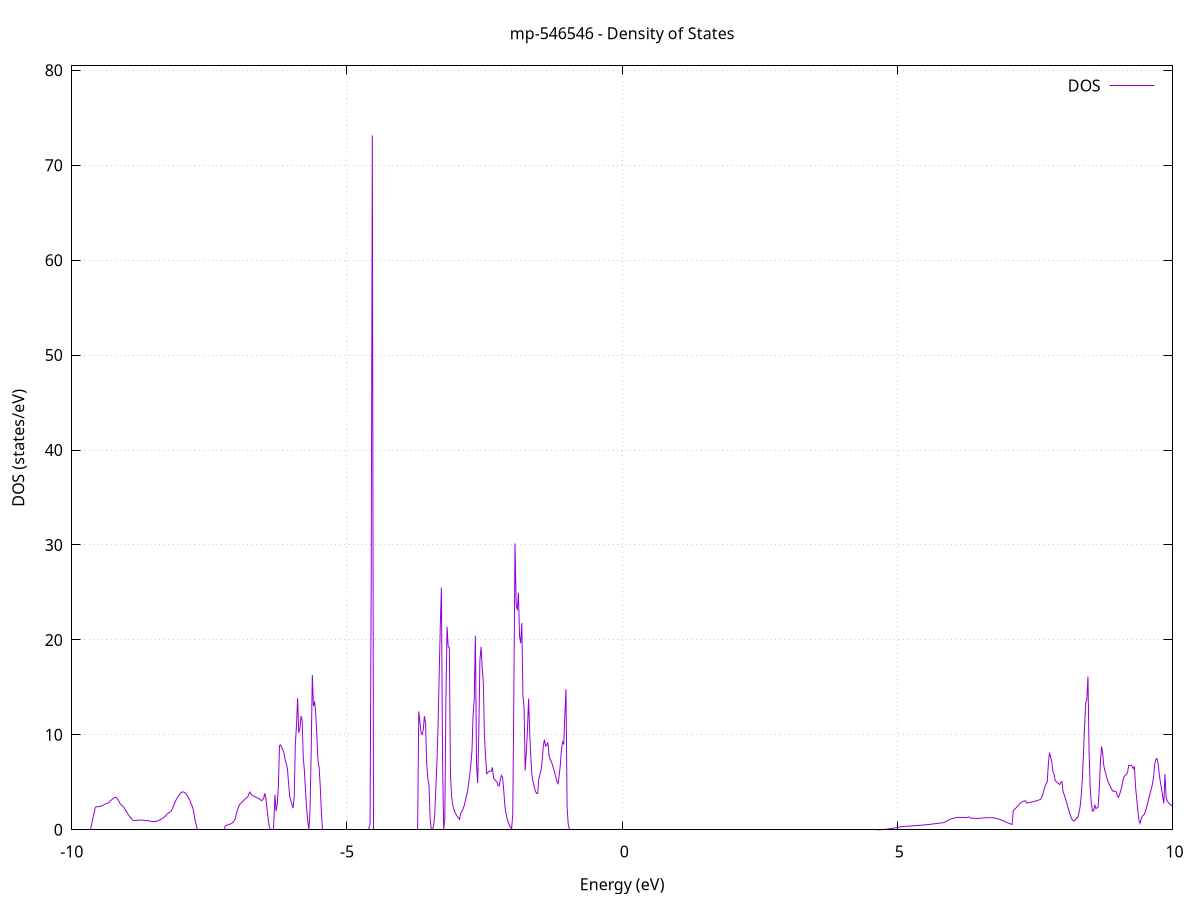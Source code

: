 set title 'mp-546546 - Density of States'
set xlabel 'Energy (eV)'
set ylabel 'DOS (states/eV)'
set grid
set xrange [-10:10]
set yrange [0:80.463]
set xzeroaxis lt -1
set terminal png size 800,600
set output 'mp-546546_dos_gnuplot.png'
plot '-' using 1:2 with lines title 'DOS'
-22.047600 0.000000
-22.027000 0.000000
-22.006400 0.000000
-21.985900 0.000000
-21.965300 0.000000
-21.944700 0.000000
-21.924200 0.000000
-21.903600 0.000000
-21.883000 0.000000
-21.862400 0.000000
-21.841900 0.000000
-21.821300 0.000000
-21.800700 0.000000
-21.780100 0.000000
-21.759600 0.000000
-21.739000 0.000000
-21.718400 0.000000
-21.697800 0.000000
-21.677300 0.000000
-21.656700 0.000000
-21.636100 0.000000
-21.615500 0.000000
-21.595000 0.000000
-21.574400 0.000000
-21.553800 0.000000
-21.533200 0.000000
-21.512700 0.000000
-21.492100 0.000000
-21.471500 0.000000
-21.450900 0.000000
-21.430400 0.000000
-21.409800 0.000000
-21.389200 0.000000
-21.368600 0.000000
-21.348100 0.000000
-21.327500 0.000000
-21.306900 0.000000
-21.286400 0.000000
-21.265800 0.000000
-21.245200 0.000000
-21.224600 0.000000
-21.204100 0.000000
-21.183500 0.000000
-21.162900 0.000000
-21.142300 0.000000
-21.121800 0.000000
-21.101200 0.000000
-21.080600 0.000000
-21.060000 0.000000
-21.039500 0.000000
-21.018900 0.000000
-20.998300 0.000000
-20.977700 0.000000
-20.957200 0.000000
-20.936600 0.000000
-20.916000 0.000000
-20.895400 0.000000
-20.874900 0.000000
-20.854300 0.000000
-20.833700 0.000000
-20.813100 0.000000
-20.792600 0.000000
-20.772000 0.000000
-20.751400 0.000000
-20.730800 0.000000
-20.710300 0.000000
-20.689700 0.000000
-20.669100 0.000000
-20.648500 0.000000
-20.628000 0.000000
-20.607400 0.000000
-20.586800 0.000000
-20.566300 0.000000
-20.545700 0.000000
-20.525100 0.000000
-20.504500 0.000000
-20.484000 0.000000
-20.463400 0.000000
-20.442800 0.000000
-20.422200 0.000000
-20.401700 0.000000
-20.381100 0.000000
-20.360500 0.000000
-20.339900 0.000000
-20.319400 0.000000
-20.298800 0.000000
-20.278200 0.000000
-20.257600 0.000000
-20.237100 0.000000
-20.216500 0.000000
-20.195900 0.000000
-20.175300 0.000900
-20.154800 0.135500
-20.134200 0.497600
-20.113600 1.087500
-20.093000 1.756200
-20.072500 2.009300
-20.051900 2.320200
-20.031300 2.638400
-20.010700 2.982700
-19.990200 3.393200
-19.969600 3.937600
-19.949000 5.221900
-19.928500 6.014000
-19.907900 6.311900
-19.887300 6.179200
-19.866700 5.994700
-19.846200 5.642900
-19.825600 5.464000
-19.805000 5.581700
-19.784400 5.571600
-19.763900 5.175600
-19.743300 4.258900
-19.722700 3.103600
-19.702100 2.377100
-19.681600 1.866900
-19.661000 1.514200
-19.640400 1.323800
-19.619800 1.143900
-19.599300 0.974700
-19.578700 0.816100
-19.558100 0.722500
-19.537500 0.471500
-19.517000 0.273900
-19.496400 0.129600
-19.475800 0.038700
-19.455200 0.001100
-19.434700 0.000000
-19.414100 0.009600
-19.393500 0.505000
-19.372900 1.975600
-19.352400 3.203600
-19.331800 3.932600
-19.311200 4.872400
-19.290700 6.516900
-19.270100 8.485200
-19.249500 10.278600
-19.228900 11.877700
-19.208400 7.097500
-19.187800 5.602600
-19.167200 4.487400
-19.146600 3.666500
-19.126100 2.916900
-19.105500 2.605000
-19.084900 2.341800
-19.064300 2.103500
-19.043800 1.890200
-19.023200 2.317000
-19.002600 2.111900
-18.982000 2.009400
-18.961500 1.974400
-18.940900 1.992400
-18.920300 2.103200
-18.899700 2.095100
-18.879200 1.968000
-18.858600 1.722100
-18.838000 1.796600
-18.817400 2.092800
-18.796900 2.567000
-18.776300 3.155100
-18.755700 3.788700
-18.735100 4.473800
-18.714600 5.169500
-18.694000 5.864600
-18.673400 7.123900
-18.652900 6.812600
-18.632300 6.074700
-18.611700 5.513600
-18.591100 5.094500
-18.570600 4.874500
-18.550000 4.641700
-18.529400 4.411500
-18.508800 4.180500
-18.488300 4.092400
-18.467700 3.807500
-18.447100 2.890700
-18.426500 1.563600
-18.406000 0.000000
-18.385400 0.000000
-18.364800 0.000000
-18.344200 0.000000
-18.323700 0.000000
-18.303100 0.000000
-18.282500 0.000000
-18.261900 0.000000
-18.241400 4.418500
-18.220800 47.765600
-18.200200 61.808800
-18.179600 1.880400
-18.159100 6.951900
-18.138500 13.883700
-18.117900 23.969900
-18.097300 64.060000
-18.076800 40.315200
-18.056200 28.818700
-18.035600 0.358500
-18.015000 0.000000
-17.994500 0.000000
-17.973900 0.000000
-17.953300 0.000000
-17.932800 0.000000
-17.912200 0.000000
-17.891600 0.000000
-17.871000 0.000000
-17.850500 0.000000
-17.829900 0.000000
-17.809300 0.000000
-17.788700 0.000000
-17.768200 0.000000
-17.747600 0.000000
-17.727000 0.000000
-17.706400 0.000000
-17.685900 0.000000
-17.665300 0.000000
-17.644700 0.000000
-17.624100 0.000000
-17.603600 0.000000
-17.583000 0.000000
-17.562400 0.000000
-17.541800 0.000000
-17.521300 0.000000
-17.500700 0.000000
-17.480100 0.000000
-17.459500 0.000000
-17.439000 0.000000
-17.418400 0.000000
-17.397800 0.000000
-17.377200 0.000000
-17.356700 0.000000
-17.336100 0.000000
-17.315500 0.000000
-17.295000 0.000000
-17.274400 0.000000
-17.253800 0.000000
-17.233200 0.000000
-17.212700 0.000000
-17.192100 0.000000
-17.171500 0.000000
-17.150900 0.000000
-17.130400 0.000000
-17.109800 0.000000
-17.089200 0.000000
-17.068600 0.000000
-17.048100 0.000000
-17.027500 0.000000
-17.006900 0.000000
-16.986300 0.000000
-16.965800 0.000000
-16.945200 0.000000
-16.924600 0.000000
-16.904000 0.000000
-16.883500 0.000000
-16.862900 0.000000
-16.842300 0.000000
-16.821700 0.000000
-16.801200 0.000000
-16.780600 0.000000
-16.760000 0.000000
-16.739400 0.000000
-16.718900 0.000000
-16.698300 0.000000
-16.677700 0.000000
-16.657200 0.000000
-16.636600 0.000000
-16.616000 0.000000
-16.595400 0.000000
-16.574900 0.000000
-16.554300 0.000000
-16.533700 0.000000
-16.513100 0.000000
-16.492600 0.000000
-16.472000 0.000000
-16.451400 0.000000
-16.430800 0.000000
-16.410300 0.000000
-16.389700 0.000000
-16.369100 0.000000
-16.348500 0.000000
-16.328000 0.000000
-16.307400 0.000000
-16.286800 0.000000
-16.266200 0.000000
-16.245700 0.000000
-16.225100 0.000000
-16.204500 0.000000
-16.183900 0.000000
-16.163400 0.000000
-16.142800 0.000000
-16.122200 0.000000
-16.101600 0.000000
-16.081100 0.000000
-16.060500 0.000000
-16.039900 0.000000
-16.019400 0.000000
-15.998800 0.000000
-15.978200 0.000000
-15.957600 0.000000
-15.937100 0.000000
-15.916500 0.000000
-15.895900 0.000000
-15.875300 0.000000
-15.854800 0.000000
-15.834200 0.000000
-15.813600 0.000000
-15.793000 0.000000
-15.772500 0.000000
-15.751900 0.000000
-15.731300 0.000000
-15.710700 0.000000
-15.690200 0.000000
-15.669600 0.000000
-15.649000 0.000000
-15.628400 0.000000
-15.607900 0.000000
-15.587300 0.000000
-15.566700 0.000000
-15.546100 0.000000
-15.525600 0.000000
-15.505000 0.000000
-15.484400 0.000000
-15.463800 0.000000
-15.443300 0.000000
-15.422700 0.000000
-15.402100 0.000000
-15.381500 0.000000
-15.361000 0.000000
-15.340400 0.000000
-15.319800 0.000000
-15.299300 0.000000
-15.278700 0.000000
-15.258100 0.000000
-15.237500 0.000000
-15.217000 0.000000
-15.196400 0.000000
-15.175800 0.000000
-15.155200 0.000000
-15.134700 0.000000
-15.114100 0.000000
-15.093500 0.000000
-15.072900 0.000000
-15.052400 0.000000
-15.031800 0.000000
-15.011200 0.000000
-14.990600 0.000000
-14.970100 0.000000
-14.949500 0.000000
-14.928900 0.000000
-14.908300 0.000000
-14.887800 0.000000
-14.867200 0.000000
-14.846600 0.000000
-14.826000 0.000000
-14.805500 0.000000
-14.784900 0.000000
-14.764300 0.000000
-14.743700 0.000000
-14.723200 0.000000
-14.702600 0.000000
-14.682000 0.000000
-14.661500 0.000000
-14.640900 0.000000
-14.620300 0.000000
-14.599700 0.000000
-14.579200 0.000000
-14.558600 0.000000
-14.538000 0.000000
-14.517400 0.000000
-14.496900 0.000000
-14.476300 0.000000
-14.455700 0.000000
-14.435100 0.000000
-14.414600 0.000000
-14.394000 0.000000
-14.373400 0.000000
-14.352800 0.000000
-14.332300 0.000000
-14.311700 0.000000
-14.291100 0.000000
-14.270500 0.000000
-14.250000 0.000000
-14.229400 0.000000
-14.208800 0.000000
-14.188200 0.000000
-14.167700 0.000000
-14.147100 0.000000
-14.126500 0.000000
-14.105900 0.000000
-14.085400 0.000000
-14.064800 0.000000
-14.044200 0.000000
-14.023700 0.000000
-14.003100 0.000000
-13.982500 0.000000
-13.961900 0.000000
-13.941400 0.000000
-13.920800 0.000000
-13.900200 0.000000
-13.879600 0.000000
-13.859100 0.000000
-13.838500 0.000000
-13.817900 0.000000
-13.797300 0.000000
-13.776800 0.000000
-13.756200 0.000000
-13.735600 0.000000
-13.715000 0.000000
-13.694500 0.000000
-13.673900 0.000000
-13.653300 0.000000
-13.632700 0.000000
-13.612200 0.000000
-13.591600 0.000000
-13.571000 0.000000
-13.550400 0.000000
-13.529900 0.000000
-13.509300 0.000000
-13.488700 0.000000
-13.468100 0.000000
-13.447600 0.000000
-13.427000 0.000000
-13.406400 0.000000
-13.385900 0.000000
-13.365300 0.000000
-13.344700 0.000000
-13.324100 0.000000
-13.303600 0.000000
-13.283000 0.000000
-13.262400 0.000000
-13.241800 0.000000
-13.221300 0.000000
-13.200700 0.000000
-13.180100 0.000000
-13.159500 0.000000
-13.139000 0.000000
-13.118400 0.000000
-13.097800 0.000000
-13.077200 0.000000
-13.056700 0.000000
-13.036100 0.000000
-13.015500 0.000000
-12.994900 0.000000
-12.974400 0.000000
-12.953800 0.000000
-12.933200 0.000000
-12.912600 0.000000
-12.892100 0.000000
-12.871500 0.000000
-12.850900 0.000000
-12.830300 0.000000
-12.809800 0.000000
-12.789200 0.000000
-12.768600 0.000000
-12.748000 0.000000
-12.727500 0.000000
-12.706900 0.000000
-12.686300 0.000000
-12.665800 0.000000
-12.645200 0.000000
-12.624600 0.000000
-12.604000 0.000000
-12.583500 0.000000
-12.562900 0.000000
-12.542300 0.000000
-12.521700 0.000000
-12.501200 0.000000
-12.480600 0.000000
-12.460000 0.000000
-12.439400 0.000000
-12.418900 0.000000
-12.398300 0.000000
-12.377700 0.000000
-12.357100 0.000000
-12.336600 0.000000
-12.316000 0.000000
-12.295400 0.000000
-12.274800 0.000000
-12.254300 0.000000
-12.233700 0.000000
-12.213100 0.000000
-12.192500 0.000000
-12.172000 0.000000
-12.151400 0.000000
-12.130800 0.000000
-12.110200 0.000000
-12.089700 0.000000
-12.069100 0.000000
-12.048500 0.000000
-12.028000 0.000000
-12.007400 0.000000
-11.986800 0.000000
-11.966200 0.000000
-11.945700 0.000000
-11.925100 0.000000
-11.904500 0.000000
-11.883900 0.000000
-11.863400 0.000000
-11.842800 0.000000
-11.822200 0.000000
-11.801600 0.000000
-11.781100 0.000000
-11.760500 0.000000
-11.739900 0.000000
-11.719300 0.000000
-11.698800 0.000000
-11.678200 0.000000
-11.657600 0.000000
-11.637000 0.000000
-11.616500 0.000000
-11.595900 0.000000
-11.575300 0.000000
-11.554700 0.000000
-11.534200 0.000000
-11.513600 0.000000
-11.493000 0.000000
-11.472400 0.000000
-11.451900 0.000000
-11.431300 0.000000
-11.410700 0.000000
-11.390200 0.000000
-11.369600 0.000000
-11.349000 0.000000
-11.328400 0.000000
-11.307900 0.000000
-11.287300 0.000000
-11.266700 0.000000
-11.246100 0.000000
-11.225600 0.000000
-11.205000 0.000000
-11.184400 0.000000
-11.163800 0.000000
-11.143300 0.000000
-11.122700 0.000000
-11.102100 0.000000
-11.081500 0.000000
-11.061000 0.000000
-11.040400 0.000000
-11.019800 0.000000
-10.999200 0.000000
-10.978700 0.000000
-10.958100 0.000000
-10.937500 0.000000
-10.916900 0.000000
-10.896400 0.000000
-10.875800 0.000000
-10.855200 0.000000
-10.834600 0.000000
-10.814100 0.000000
-10.793500 0.000000
-10.772900 0.000000
-10.752400 0.000000
-10.731800 0.000000
-10.711200 0.000000
-10.690600 0.000000
-10.670100 0.000000
-10.649500 0.000000
-10.628900 0.000000
-10.608300 0.000000
-10.587800 0.000000
-10.567200 0.000000
-10.546600 0.000000
-10.526000 0.000000
-10.505500 0.000000
-10.484900 0.000000
-10.464300 0.000000
-10.443700 0.000000
-10.423200 0.000000
-10.402600 0.000000
-10.382000 0.000000
-10.361400 0.000000
-10.340900 0.000000
-10.320300 0.000000
-10.299700 0.000000
-10.279100 0.000000
-10.258600 0.000000
-10.238000 0.000000
-10.217400 0.000000
-10.196800 0.000000
-10.176300 0.000000
-10.155700 0.000000
-10.135100 0.000000
-10.114500 0.000000
-10.094000 0.000000
-10.073400 0.000000
-10.052800 0.000000
-10.032300 0.000000
-10.011700 0.000000
-9.991100 0.000000
-9.970500 0.000000
-9.950000 0.000000
-9.929400 0.000000
-9.908800 0.000000
-9.888200 0.000000
-9.867700 0.000000
-9.847100 0.000000
-9.826500 0.000000
-9.805900 0.000000
-9.785400 0.000000
-9.764800 0.000000
-9.744200 0.000000
-9.723600 0.000000
-9.703100 0.000000
-9.682500 0.000000
-9.661900 0.023200
-9.641300 0.533000
-9.620800 1.084000
-9.600200 1.652600
-9.579600 2.230700
-9.559000 2.435900
-9.538500 2.419300
-9.517900 2.428900
-9.497300 2.445600
-9.476700 2.469400
-9.456200 2.521000
-9.435600 2.581800
-9.415000 2.639900
-9.394500 2.696900
-9.373900 2.752300
-9.353300 2.800200
-9.332700 2.840400
-9.312200 2.963600
-9.291600 3.083400
-9.271000 3.184300
-9.250400 3.278700
-9.229900 3.384600
-9.209300 3.423900
-9.188700 3.378500
-9.168100 3.248200
-9.147600 3.042200
-9.127000 2.812800
-9.106400 2.645300
-9.085800 2.533600
-9.065300 2.434400
-9.044700 2.285700
-9.024100 2.076900
-9.003500 1.878000
-8.983000 1.686100
-8.962400 1.508700
-8.941800 1.347000
-8.921200 1.201200
-8.900700 1.071200
-8.880100 0.976600
-8.859500 0.950800
-8.838900 0.974300
-8.818400 0.992900
-8.797800 1.006700
-8.777200 1.015600
-8.756700 1.019600
-8.736100 1.018800
-8.715500 1.013100
-8.694900 1.002600
-8.674400 0.987200
-8.653800 0.967000
-8.633200 0.975800
-8.612600 0.968900
-8.592100 0.930700
-8.571500 0.900500
-8.550900 0.878300
-8.530300 0.864200
-8.509800 0.861300
-8.489200 0.870800
-8.468600 0.892600
-8.448000 0.926800
-8.427500 0.973000
-8.406900 1.024800
-8.386300 1.080200
-8.365700 1.140800
-8.345200 1.216200
-8.324600 1.308200
-8.304000 1.416700
-8.283400 1.541800
-8.262900 1.683400
-8.242300 1.769500
-8.221700 1.840400
-8.201100 1.951800
-8.180600 2.099300
-8.160000 2.387200
-8.139400 2.687900
-8.118900 2.974300
-8.098300 3.217900
-8.077700 3.418500
-8.057100 3.597500
-8.036600 3.755000
-8.016000 3.891000
-7.995400 3.983000
-7.974800 3.987500
-7.954300 3.942800
-7.933700 3.849000
-7.913100 3.705900
-7.892500 3.513700
-7.872000 3.272400
-7.851400 3.084800
-7.830800 2.717700
-7.810200 2.454800
-7.789700 2.022100
-7.769100 1.301400
-7.748500 0.701400
-7.727900 0.273100
-7.707400 0.000000
-7.686800 0.000000
-7.666200 0.000000
-7.645600 0.000000
-7.625100 0.000000
-7.604500 0.000000
-7.583900 0.000000
-7.563300 0.000000
-7.542800 0.000000
-7.522200 0.000000
-7.501600 0.000000
-7.481000 0.000000
-7.460500 0.000000
-7.439900 0.000000
-7.419300 0.000000
-7.398800 0.000000
-7.378200 0.000000
-7.357600 0.000000
-7.337000 0.000000
-7.316500 0.000000
-7.295900 0.000000
-7.275300 0.000000
-7.254700 0.000000
-7.234200 0.000000
-7.213600 0.395400
-7.193000 0.447200
-7.172400 0.496100
-7.151900 0.542300
-7.131300 0.585600
-7.110700 0.626500
-7.090100 0.694000
-7.069600 0.806200
-7.049000 0.971300
-7.028400 1.185800
-7.007800 1.742600
-6.987300 2.107400
-6.966700 2.485700
-6.946100 2.679300
-6.925500 2.789500
-6.905000 2.910600
-6.884400 3.042200
-6.863800 3.168600
-6.843200 3.282000
-6.822700 3.382500
-6.802100 3.473100
-6.781500 3.809000
-6.761000 3.975000
-6.740400 3.700800
-6.719800 3.609300
-6.699200 3.569900
-6.678700 3.498400
-6.658100 3.443200
-6.637500 3.387700
-6.616900 3.327700
-6.596400 3.268100
-6.575800 3.165300
-6.555200 3.080500
-6.534600 3.130600
-6.514100 3.321400
-6.493500 3.834300
-6.472900 3.282900
-6.452300 2.154600
-6.431800 1.137200
-6.411200 0.323100
-6.390600 0.000000
-6.370000 0.000000
-6.349500 0.000000
-6.328900 0.000000
-6.308300 3.696000
-6.287700 1.958900
-6.267200 2.689600
-6.246600 4.536300
-6.226000 8.853300
-6.205400 8.932600
-6.184900 8.639600
-6.164300 8.429900
-6.143700 8.047600
-6.123200 7.364300
-6.102600 6.964000
-6.082000 6.440200
-6.061400 4.968200
-6.040900 3.521000
-6.020300 3.070700
-5.999700 2.655000
-5.979100 2.274000
-5.958600 3.490000
-5.938000 9.016800
-5.917400 11.035500
-5.896800 13.864400
-5.876300 10.213700
-5.855700 10.629100
-5.835100 11.973600
-5.814500 11.564900
-5.794000 7.661200
-5.773400 6.211100
-5.752800 4.038700
-5.732200 2.152100
-5.711700 0.866000
-5.691100 0.000000
-5.670500 2.178200
-5.649900 8.349800
-5.629400 16.297700
-5.608800 13.029500
-5.588200 13.508600
-5.567600 12.268000
-5.547100 9.960500
-5.526500 7.221400
-5.505900 6.582900
-5.485400 4.576700
-5.464800 1.820900
-5.444200 0.000000
-5.423600 0.000000
-5.403100 0.000000
-5.382500 0.000000
-5.361900 0.000000
-5.341300 0.000000
-5.320800 0.000000
-5.300200 0.000000
-5.279600 0.000000
-5.259000 0.000000
-5.238500 0.000000
-5.217900 0.000000
-5.197300 0.000000
-5.176700 0.000000
-5.156200 0.000000
-5.135600 0.000000
-5.115000 0.000000
-5.094400 0.000000
-5.073900 0.000000
-5.053300 0.000000
-5.032700 0.000000
-5.012100 0.000000
-4.991600 0.000000
-4.971000 0.000000
-4.950400 0.000000
-4.929800 0.000000
-4.909300 0.000000
-4.888700 0.000000
-4.868100 0.000000
-4.847500 0.000000
-4.827000 0.000000
-4.806400 0.000000
-4.785800 0.000000
-4.765300 0.000000
-4.744700 0.000000
-4.724100 0.000000
-4.703500 0.000000
-4.683000 0.000000
-4.662400 0.000000
-4.641800 0.000000
-4.621200 0.000000
-4.600700 0.000000
-4.580100 0.622000
-4.559500 26.336100
-4.538900 73.148100
-4.518400 0.000000
-4.497800 0.000000
-4.477200 0.000000
-4.456600 0.000000
-4.436100 0.000000
-4.415500 0.000000
-4.394900 0.000000
-4.374300 0.000000
-4.353800 0.000000
-4.333200 0.000000
-4.312600 0.000000
-4.292000 0.000000
-4.271500 0.000000
-4.250900 0.000000
-4.230300 0.000000
-4.209700 0.000000
-4.189200 0.000000
-4.168600 0.000000
-4.148000 0.000000
-4.127500 0.000000
-4.106900 0.000000
-4.086300 0.000000
-4.065700 0.000000
-4.045200 0.000000
-4.024600 0.000000
-4.004000 0.000000
-3.983400 0.000000
-3.962900 0.000000
-3.942300 0.000000
-3.921700 0.000000
-3.901100 0.000000
-3.880600 0.000000
-3.860000 0.000000
-3.839400 0.000000
-3.818800 0.000000
-3.798300 0.000000
-3.777700 0.000000
-3.757100 0.000000
-3.736500 0.000000
-3.716000 0.076800
-3.695400 12.472900
-3.674800 11.380500
-3.654200 10.186000
-3.633700 10.023900
-3.613100 10.569700
-3.592500 11.968700
-3.571900 11.215200
-3.551400 6.919700
-3.530800 5.399800
-3.510200 4.766700
-3.489700 1.275400
-3.469100 0.073700
-3.448500 0.032900
-3.427900 0.356500
-3.407400 1.344200
-3.386800 4.111400
-3.366200 6.973100
-3.345600 10.840200
-3.325100 16.115500
-3.304500 21.420800
-3.283900 25.510300
-3.263300 7.342100
-3.242800 0.000000
-3.222200 1.152600
-3.201600 13.868700
-3.181000 21.374600
-3.160500 19.270700
-3.139900 19.212700
-3.119300 5.795300
-3.098700 3.515600
-3.078200 2.617200
-3.057600 2.138200
-3.037000 1.840600
-3.016400 1.609300
-2.995900 1.413000
-2.975300 1.251300
-2.954700 1.078600
-2.934100 1.713100
-2.913600 1.916000
-2.893000 2.177400
-2.872400 2.485700
-2.851800 2.991400
-2.831300 3.517500
-2.810700 3.982100
-2.790100 4.855000
-2.769600 5.773300
-2.749000 6.873600
-2.728400 8.387500
-2.707800 12.201100
-2.687300 13.763000
-2.666700 20.440100
-2.646100 6.992900
-2.625500 4.916000
-2.605000 10.026900
-2.584400 17.842500
-2.563800 19.258900
-2.543200 17.076600
-2.522700 15.521900
-2.502100 9.923300
-2.481500 7.722300
-2.460900 5.905800
-2.440400 6.044000
-2.419800 6.133900
-2.399200 6.164700
-2.378600 6.168000
-2.358100 6.572900
-2.337500 5.475800
-2.316900 5.298700
-2.296300 5.163100
-2.275800 5.035200
-2.255200 4.657300
-2.234600 4.615400
-2.214000 5.284100
-2.193500 5.723400
-2.172900 5.514100
-2.152300 4.233500
-2.131800 2.542800
-2.111200 1.782900
-2.090600 1.197100
-2.070000 0.791500
-2.049500 0.499700
-2.028900 0.274600
-2.008300 0.116500
-1.987700 1.591900
-1.967200 14.497600
-1.946600 30.154800
-1.926000 23.785700
-1.905400 23.104800
-1.884900 24.931200
-1.864300 20.426000
-1.843700 19.646800
-1.823100 21.772500
-1.802600 14.132000
-1.782000 12.883700
-1.761400 6.264600
-1.740800 8.174400
-1.720300 10.549700
-1.699700 13.830400
-1.679100 10.104100
-1.658500 7.600400
-1.638000 5.702200
-1.617400 5.050200
-1.596800 4.497700
-1.576200 4.060700
-1.555700 3.825200
-1.535100 3.829700
-1.514500 5.290700
-1.494000 5.839700
-1.473400 6.323900
-1.452800 7.308900
-1.432200 8.846500
-1.411700 9.492200
-1.391100 8.806600
-1.370500 8.912500
-1.349900 9.215100
-1.329400 7.872100
-1.308800 7.398500
-1.288200 7.231500
-1.267600 6.867300
-1.247100 6.453300
-1.226500 6.044900
-1.205900 5.548500
-1.185300 5.072400
-1.164800 4.871200
-1.144200 5.696800
-1.123600 6.806600
-1.103000 8.476700
-1.082500 9.250700
-1.061900 8.990100
-1.041300 12.160100
-1.020700 14.806000
-1.000200 2.371400
-0.979600 0.575400
-0.959000 0.000000
-0.938400 0.000000
-0.917900 0.000000
-0.897300 0.000000
-0.876700 0.000000
-0.856200 0.000000
-0.835600 0.000000
-0.815000 0.000000
-0.794400 0.000000
-0.773900 0.000000
-0.753300 0.000000
-0.732700 0.000000
-0.712100 0.000000
-0.691600 0.000000
-0.671000 0.000000
-0.650400 0.000000
-0.629800 0.000000
-0.609300 0.000000
-0.588700 0.000000
-0.568100 0.000000
-0.547500 0.000000
-0.527000 0.000000
-0.506400 0.000000
-0.485800 0.000000
-0.465200 0.000000
-0.444700 0.000000
-0.424100 0.000000
-0.403500 0.000000
-0.382900 0.000000
-0.362400 0.000000
-0.341800 0.000000
-0.321200 0.000000
-0.300600 0.000000
-0.280100 0.000000
-0.259500 0.000000
-0.238900 0.000000
-0.218300 0.000000
-0.197800 0.000000
-0.177200 0.000000
-0.156600 0.000000
-0.136100 0.000000
-0.115500 0.000000
-0.094900 0.000000
-0.074300 0.000000
-0.053800 0.000000
-0.033200 0.000000
-0.012600 0.000000
0.008000 0.000000
0.028500 0.000000
0.049100 0.000000
0.069700 0.000000
0.090300 0.000000
0.110800 0.000000
0.131400 0.000000
0.152000 0.000000
0.172600 0.000000
0.193100 0.000000
0.213700 0.000000
0.234300 0.000000
0.254900 0.000000
0.275400 0.000000
0.296000 0.000000
0.316600 0.000000
0.337200 0.000000
0.357700 0.000000
0.378300 0.000000
0.398900 0.000000
0.419500 0.000000
0.440000 0.000000
0.460600 0.000000
0.481200 0.000000
0.501700 0.000000
0.522300 0.000000
0.542900 0.000000
0.563500 0.000000
0.584000 0.000000
0.604600 0.000000
0.625200 0.000000
0.645800 0.000000
0.666300 0.000000
0.686900 0.000000
0.707500 0.000000
0.728100 0.000000
0.748600 0.000000
0.769200 0.000000
0.789800 0.000000
0.810400 0.000000
0.830900 0.000000
0.851500 0.000000
0.872100 0.000000
0.892700 0.000000
0.913200 0.000000
0.933800 0.000000
0.954400 0.000000
0.975000 0.000000
0.995500 0.000000
1.016100 0.000000
1.036700 0.000000
1.057300 0.000000
1.077800 0.000000
1.098400 0.000000
1.119000 0.000000
1.139500 0.000000
1.160100 0.000000
1.180700 0.000000
1.201300 0.000000
1.221800 0.000000
1.242400 0.000000
1.263000 0.000000
1.283600 0.000000
1.304100 0.000000
1.324700 0.000000
1.345300 0.000000
1.365900 0.000000
1.386400 0.000000
1.407000 0.000000
1.427600 0.000000
1.448200 0.000000
1.468700 0.000000
1.489300 0.000000
1.509900 0.000000
1.530500 0.000000
1.551000 0.000000
1.571600 0.000000
1.592200 0.000000
1.612800 0.000000
1.633300 0.000000
1.653900 0.000000
1.674500 0.000000
1.695100 0.000000
1.715600 0.000000
1.736200 0.000000
1.756800 0.000000
1.777300 0.000000
1.797900 0.000000
1.818500 0.000000
1.839100 0.000000
1.859600 0.000000
1.880200 0.000000
1.900800 0.000000
1.921400 0.000000
1.941900 0.000000
1.962500 0.000000
1.983100 0.000000
2.003700 0.000000
2.024200 0.000000
2.044800 0.000000
2.065400 0.000000
2.086000 0.000000
2.106500 0.000000
2.127100 0.000000
2.147700 0.000000
2.168300 0.000000
2.188800 0.000000
2.209400 0.000000
2.230000 0.000000
2.250600 0.000000
2.271100 0.000000
2.291700 0.000000
2.312300 0.000000
2.332900 0.000000
2.353400 0.000000
2.374000 0.000000
2.394600 0.000000
2.415200 0.000000
2.435700 0.000000
2.456300 0.000000
2.476900 0.000000
2.497400 0.000000
2.518000 0.000000
2.538600 0.000000
2.559200 0.000000
2.579700 0.000000
2.600300 0.000000
2.620900 0.000000
2.641500 0.000000
2.662000 0.000000
2.682600 0.000000
2.703200 0.000000
2.723800 0.000000
2.744300 0.000000
2.764900 0.000000
2.785500 0.000000
2.806100 0.000000
2.826600 0.000000
2.847200 0.000000
2.867800 0.000000
2.888400 0.000000
2.908900 0.000000
2.929500 0.000000
2.950100 0.000000
2.970700 0.000000
2.991200 0.000000
3.011800 0.000000
3.032400 0.000000
3.053000 0.000000
3.073500 0.000000
3.094100 0.000000
3.114700 0.000000
3.135200 0.000000
3.155800 0.000000
3.176400 0.000000
3.197000 0.000000
3.217500 0.000000
3.238100 0.000000
3.258700 0.000000
3.279300 0.000000
3.299800 0.000000
3.320400 0.000000
3.341000 0.000000
3.361600 0.000000
3.382100 0.000000
3.402700 0.000000
3.423300 0.000000
3.443900 0.000000
3.464400 0.000000
3.485000 0.000000
3.505600 0.000000
3.526200 0.000000
3.546700 0.000000
3.567300 0.000000
3.587900 0.000000
3.608500 0.000000
3.629000 0.000000
3.649600 0.000000
3.670200 0.000000
3.690800 0.000000
3.711300 0.000000
3.731900 0.000000
3.752500 0.000000
3.773000 0.000000
3.793600 0.000000
3.814200 0.000000
3.834800 0.000000
3.855300 0.000000
3.875900 0.000000
3.896500 0.000000
3.917100 0.000000
3.937600 0.000000
3.958200 0.000000
3.978800 0.000000
3.999400 0.000000
4.019900 0.000000
4.040500 0.000000
4.061100 0.000000
4.081700 0.000000
4.102200 0.000000
4.122800 0.000000
4.143400 0.000000
4.164000 0.000000
4.184500 0.000000
4.205100 0.000000
4.225700 0.000000
4.246300 0.000000
4.266800 0.000000
4.287400 0.000000
4.308000 0.000000
4.328600 0.000000
4.349100 0.000000
4.369700 0.000000
4.390300 0.000000
4.410800 0.000000
4.431400 0.000000
4.452000 0.000000
4.472600 0.000000
4.493100 0.000000
4.513700 0.000000
4.534300 0.000000
4.554900 0.000000
4.575400 0.000000
4.596000 0.000000
4.616600 0.000400
4.637200 0.002000
4.657700 0.004900
4.678300 0.009000
4.698900 0.014400
4.719500 0.021100
4.740000 0.029100
4.760600 0.038300
4.781200 0.048800
4.801800 0.060600
4.822300 0.073700
4.842900 0.088000
4.863500 0.103600
4.884100 0.120400
4.904600 0.138600
4.925200 0.158000
4.945800 0.178700
4.966400 0.200600
4.986900 0.227300
5.007500 0.252800
5.028100 0.276000
5.048700 0.297000
5.069200 0.315800
5.089800 0.332300
5.110400 0.346500
5.130900 0.358500
5.151500 0.368300
5.172100 0.375700
5.192700 0.381000
5.213200 0.388200
5.233800 0.396900
5.254400 0.405600
5.275000 0.414300
5.295500 0.422900
5.316100 0.431500
5.336700 0.440000
5.357300 0.448500
5.377800 0.457000
5.398400 0.465500
5.419000 0.474000
5.439600 0.483400
5.460100 0.493700
5.480700 0.504700
5.501300 0.516500
5.521900 0.529100
5.542400 0.542400
5.563000 0.555800
5.583600 0.569400
5.604200 0.583100
5.624700 0.597000
5.645300 0.611000
5.665900 0.625100
5.686500 0.639400
5.707000 0.653800
5.727600 0.668300
5.748200 0.683000
5.768700 0.697800
5.789300 0.712800
5.809900 0.727900
5.830500 0.743200
5.851000 0.759200
5.871600 0.835800
5.892200 0.906800
5.912800 0.972100
5.933300 1.031700
5.953900 1.085600
5.974500 1.132800
5.995100 1.172400
6.015600 1.207100
6.036200 1.236800
6.056800 1.261500
6.077400 1.281200
6.097900 1.295900
6.118500 1.305700
6.139100 1.310500
6.159700 1.310500
6.180200 1.307700
6.200800 1.302900
6.221400 1.296100
6.242000 1.287200
6.262500 1.276400
6.283100 1.338500
6.303700 1.352200
6.324300 1.243200
6.344800 1.224200
6.365400 1.220000
6.386000 1.215400
6.406500 1.210500
6.427100 1.205200
6.447700 1.199500
6.468300 1.193400
6.488800 1.199500
6.509400 1.213500
6.530000 1.225900
6.550600 1.236800
6.571100 1.246300
6.591700 1.254200
6.612300 1.260500
6.632900 1.265400
6.653400 1.268700
6.674000 1.270500
6.694600 1.270800
6.715200 1.269600
6.735700 1.266800
6.756300 1.246700
6.776900 1.222100
6.797500 1.194200
6.818000 1.163100
6.838600 1.128800
6.859200 1.091100
6.879800 1.050300
6.900300 1.006200
6.920900 0.958800
6.941500 0.905400
6.962100 0.844500
6.982600 0.787800
7.003200 0.735200
7.023800 0.686800
7.044300 0.642600
7.064900 0.602200
7.085500 0.565300
7.106100 1.987300
7.126600 2.126100
7.147200 2.249400
7.167800 2.363900
7.188400 2.518800
7.208900 2.661100
7.229500 2.781100
7.250100 2.878700
7.270700 2.953900
7.291200 3.006700
7.311800 3.037200
7.332400 3.045200
7.353000 2.816400
7.373500 2.826300
7.394100 2.857800
7.414700 2.888900
7.435300 2.919400
7.455800 2.949400
7.476400 2.978900
7.497000 3.007900
7.517600 3.036400
7.538100 3.064400
7.558700 3.106900
7.579300 3.157000
7.599900 3.188600
7.620400 3.372200
7.641000 3.648500
7.661600 4.132100
7.682200 4.537200
7.702700 4.833700
7.723300 5.031900
7.743900 6.852000
7.764400 8.140100
7.785000 7.619400
7.805600 7.262100
7.826200 6.130100
7.846700 5.889500
7.867300 5.224700
7.887900 5.055000
7.908500 4.955200
7.929000 4.865700
7.949600 4.759300
7.970200 4.968500
7.990800 5.085100
8.011300 4.017600
8.031900 3.699300
8.052500 3.334900
8.073100 2.945900
8.093600 2.511800
8.114200 2.087100
8.134800 1.703500
8.155400 1.362100
8.175900 1.068200
8.196500 0.951400
8.217100 0.943000
8.237700 1.049500
8.258200 1.275100
8.278800 1.259500
8.299400 1.759800
8.320000 2.364600
8.340500 3.544700
8.361100 5.223000
8.381700 7.914300
8.402200 10.802200
8.422800 13.341600
8.443400 13.707400
8.464000 16.137300
8.484500 8.139400
8.505100 4.354900
8.525700 2.729300
8.546300 1.962700
8.566800 2.008600
8.587400 2.641800
8.608000 2.233500
8.628600 2.316400
8.649100 2.411900
8.669700 4.360100
8.690300 7.128100
8.710900 8.771300
8.731400 8.061100
8.752000 6.736500
8.772600 6.184500
8.793200 5.795800
8.813700 5.320900
8.834300 4.995800
8.854900 4.726900
8.875500 4.482900
8.896000 4.263600
8.916600 4.069200
8.937200 4.055400
8.957800 4.071200
8.978300 3.979000
8.998900 3.548900
9.019500 3.431300
9.040000 3.754100
9.060600 4.153700
9.081200 4.604600
9.101800 5.230900
9.122300 5.611600
9.142900 5.741100
9.163500 5.816200
9.184100 6.068300
9.204600 6.794200
9.225200 6.772600
9.245800 6.791900
9.266400 6.677200
9.286900 6.437500
9.307500 6.684100
9.328100 4.555700
9.348700 3.346800
9.369200 2.079700
9.389800 1.018700
9.410400 0.673100
9.431000 1.140700
9.451500 1.447000
9.472100 1.538500
9.492700 1.672900
9.513300 2.034500
9.533800 2.451200
9.554400 2.922800
9.575000 3.431000
9.595600 3.885700
9.616100 4.336600
9.636700 4.843600
9.657300 5.621400
9.677800 6.921100
9.698400 7.433300
9.719000 7.498200
9.739600 6.992800
9.760100 5.803400
9.780700 5.016600
9.801300 4.277400
9.821900 3.537600
9.842400 2.788600
9.863000 5.879400
9.883600 3.421700
9.904200 3.038100
9.924700 2.870500
9.945300 2.728500
9.965900 2.613300
9.986500 2.537100
10.007000 2.627700
10.027600 2.849100
10.048200 5.852500
10.068800 5.153500
10.089300 5.402600
10.109900 5.743600
10.130500 6.554200
10.151100 7.830500
10.171600 8.565600
10.192200 9.279200
10.212800 9.528300
10.233400 9.832000
10.253900 9.728300
10.274500 9.537300
10.295100 9.589100
10.315700 9.484200
10.336200 9.826600
10.356800 10.216700
10.377400 9.846200
10.397900 9.349800
10.418500 9.101600
10.439100 8.979000
10.459700 8.350000
10.480200 8.119200
10.500800 8.074200
10.521400 8.114300
10.542000 8.189200
10.562500 8.286600
10.583100 7.957900
10.603700 7.871500
10.624300 6.795900
10.644800 6.805000
10.665400 6.932300
10.686000 7.053500
10.706600 7.111500
10.727100 7.232300
10.747700 7.411500
10.768300 7.631900
10.788900 7.564300
10.809400 9.010200
10.830000 9.893100
10.850600 9.289000
10.871200 5.651700
10.891700 5.575100
10.912300 5.470500
10.932900 5.172100
10.953500 4.561500
10.974000 3.907900
10.994600 3.252200
11.015200 2.724900
11.035700 1.866300
11.056300 1.390300
11.076900 0.266700
11.097500 2.399900
11.118000 5.244300
11.138600 7.226800
11.159200 8.650100
11.179800 11.927000
11.200300 10.205300
11.220900 7.741000
11.241500 5.378500
11.262100 3.573900
11.282600 3.119000
11.303200 3.212200
11.323800 4.787200
11.344400 5.361600
11.364900 5.917000
11.385500 6.453100
11.406100 6.257700
11.426700 6.263000
11.447200 6.236100
11.467800 6.734100
11.488400 6.760800
11.509000 6.645600
11.529500 6.764500
11.550100 6.793800
11.570700 6.706000
11.591300 6.486600
11.611800 5.804600
11.632400 5.207200
11.653000 4.823000
11.673500 4.839200
11.694100 4.954200
11.714700 5.065500
11.735300 5.062100
11.755800 5.060700
11.776400 5.047100
11.797000 5.020900
11.817600 4.981700
11.838100 4.828100
11.858700 4.683800
11.879300 4.550600
11.899900 6.230300
11.920400 6.210600
11.941000 6.067600
11.961600 5.760300
11.982200 5.411100
12.002700 5.208700
12.023300 5.000100
12.043900 4.776800
12.064500 4.547100
12.085000 4.376800
12.105600 4.184300
12.126200 3.922700
12.146800 3.683600
12.167300 3.595100
12.187900 3.539600
12.208500 3.490100
12.229100 3.444800
12.249600 3.401200
12.270200 3.354800
12.290800 3.304800
12.311300 3.247400
12.331900 3.182600
12.352500 3.110100
12.373100 3.030200
12.393600 2.942600
12.414200 2.847500
12.434800 2.740200
12.455400 2.663000
12.475900 3.280600
12.496500 3.235900
12.517100 3.266900
12.537700 3.364100
12.558200 3.529900
12.578800 4.215500
12.599400 4.308400
12.620000 4.382600
12.640500 4.437900
12.661100 4.474500
12.681700 4.492300
12.702300 4.491300
12.722800 4.471600
12.743400 4.354400
12.764000 4.509100
12.784600 4.306400
12.805100 4.090300
12.825700 3.849700
12.846300 3.744700
12.866900 3.482400
12.887400 3.208900
12.908000 2.957400
12.928600 2.743500
12.949200 2.570700
12.969700 2.441000
12.990300 2.366500
13.010900 2.345300
13.031400 2.347500
13.052000 2.346900
13.072600 2.342400
13.093200 2.334000
13.113700 2.321700
13.134300 2.305500
13.154900 2.285400
13.175500 2.261400
13.196000 2.233500
13.216600 2.201800
13.237200 2.166100
13.257800 2.125700
13.278300 2.079000
13.298900 2.027100
13.319500 1.970000
13.340100 1.899400
13.360600 1.912100
13.381200 2.027700
13.401800 2.152100
13.422400 2.369700
13.442900 3.207100
13.463500 3.061400
13.484100 2.997700
13.504700 2.974500
13.525200 2.908700
13.545800 2.800000
13.566400 2.648600
13.587000 2.780600
13.607500 3.036700
13.628100 3.383300
13.648700 3.809300
13.669200 4.306800
13.689800 5.005200
13.710400 6.356200
13.731000 8.465400
13.751500 8.524500
13.772100 5.129100
13.792700 3.908000
13.813300 3.407300
13.833800 3.062600
13.854400 2.571500
13.875000 2.119900
13.895600 1.870400
13.916100 1.751800
13.936700 1.694200
13.957300 2.062000
13.977900 2.570400
13.998400 3.439800
14.019000 4.672600
14.039600 6.919000
14.060200 10.867100
14.080700 13.065100
14.101300 16.997800
14.121900 14.758400
14.142500 8.829400
14.163000 6.061800
14.183600 4.940900
14.204200 4.650500
14.224800 4.862600
14.245300 4.610300
14.265900 4.427900
14.286500 4.532800
14.307000 4.934000
14.327600 5.229900
14.348200 5.210100
14.368800 4.889800
14.389300 4.731800
14.409900 4.776300
14.430500 4.877200
14.451100 4.891700
14.471600 5.393100
14.492200 6.148600
14.512800 6.562300
14.533400 6.634100
14.553900 6.146600
14.574500 5.899300
14.595100 5.540300
14.615700 4.974300
14.636200 5.088400
14.656800 5.185600
14.677400 6.466900
14.698000 6.937700
14.718500 6.076800
14.739100 4.936700
14.759700 4.270000
14.780300 3.973000
14.800800 3.704300
14.821400 3.463800
14.842000 3.251800
14.862600 3.087600
14.883100 2.986800
14.903700 2.981600
14.924300 3.086800
14.944800 3.747500
14.965400 4.168700
14.986000 5.671000
15.006600 5.796800
15.027100 7.577400
15.047700 7.017400
15.068300 7.081500
15.088900 7.079800
15.109400 8.039700
15.130000 6.454600
15.150600 5.667300
15.171200 5.055600
15.191700 4.619400
15.212300 4.507900
15.232900 4.456900
15.253500 4.555200
15.274000 4.653100
15.294600 4.141500
15.315200 3.385800
15.335800 2.857000
15.356300 2.497300
15.376900 2.146400
15.397500 2.008100
15.418100 3.650800
15.438600 2.041800
15.459200 2.049200
15.479800 2.270400
15.500400 5.256000
15.520900 7.538900
15.541500 7.191000
15.562100 6.987000
15.582700 6.780600
15.603200 6.571900
15.623800 6.360800
15.644400 6.147500
15.664900 6.028500
15.685500 5.863200
15.706100 5.451400
15.726700 4.190000
15.747200 3.961300
15.767800 3.687300
15.788400 3.366400
15.809000 3.172100
15.829500 3.035600
15.850100 2.894900
15.870700 1.546600
15.891300 1.578200
15.911800 1.638400
15.932400 1.727000
15.953000 1.844000
15.973600 1.948000
15.994100 2.201500
16.014700 2.483500
16.035300 2.822300
16.055900 3.232600
16.076400 3.839900
16.097000 4.723300
16.117600 6.844900
16.138200 10.255500
16.158700 10.984400
16.179300 8.004200
16.199900 5.423000
16.220500 4.954300
16.241000 4.556200
16.261600 4.228800
16.282200 3.952600
16.302700 3.155600
16.323300 2.573800
16.343900 1.835700
16.364500 0.948700
16.385000 0.559000
16.405600 0.328400
16.426200 0.151200
16.446800 0.156200
16.467300 0.164200
16.487900 0.172500
16.508500 0.797800
16.529100 4.013500
16.549600 6.007400
16.570200 6.894500
16.590800 5.552900
16.611400 4.540400
16.631900 3.653800
16.652500 3.574400
16.673100 3.587200
16.693700 3.587100
16.714200 3.556000
16.734800 3.494000
16.755400 3.400900
16.776000 3.276900
16.796500 3.122000
16.817100 2.937000
16.837700 2.798000
16.858300 2.664600
16.878800 2.537100
16.899400 2.414500
16.920000 2.295900
16.940500 2.181300
16.961100 2.070700
16.981700 1.962900
17.002300 1.857200
17.022800 1.753700
17.043400 3.234400
17.064000 2.080800
17.084600 1.173400
17.105100 0.984500
17.125700 0.812300
17.146300 0.656900
17.166900 0.518200
17.187400 0.395900
17.208000 0.242500
17.228600 0.023200
17.249200 0.000000
17.269700 0.000000
17.290300 0.000000
17.310900 0.000000
17.331500 0.000000
17.352000 0.000000
17.372600 0.000000
17.393200 0.000000
17.413800 0.000000
17.434300 0.000000
17.454900 0.000000
17.475500 0.000000
17.496100 0.000000
17.516600 0.000000
17.537200 0.000000
17.557800 0.000000
17.578300 0.000000
17.598900 0.000000
17.619500 0.000000
17.640100 0.000000
17.660600 0.000000
17.681200 0.000000
17.701800 0.000000
17.722400 0.000000
17.742900 0.000000
17.763500 0.000000
17.784100 0.000000
17.804700 0.000000
17.825200 0.000000
17.845800 0.000000
17.866400 0.000000
17.887000 0.000000
17.907500 0.000000
17.928100 0.000000
17.948700 0.000000
17.969300 0.000000
17.989800 0.000000
18.010400 0.000000
18.031000 0.000000
18.051600 0.000000
18.072100 0.000000
18.092700 0.000000
18.113300 0.000000
18.133900 0.000000
18.154400 0.000000
18.175000 0.000000
18.195600 0.000000
18.216200 0.000000
18.236700 0.000000
18.257300 0.000000
18.277900 0.000000
18.298400 0.000000
18.319000 0.000000
18.339600 0.000000
18.360200 0.000000
18.380700 0.000000
18.401300 0.000000
18.421900 0.000000
18.442500 0.000000
18.463000 0.000000
18.483600 0.000000
18.504200 0.000000
18.524800 0.000000
18.545300 0.000000
18.565900 0.000000
18.586500 0.000000
18.607100 0.000000
18.627600 0.000000
18.648200 0.000000
18.668800 0.000000
18.689400 0.000000
18.709900 0.000000
18.730500 0.000000
18.751100 0.000000
18.771700 0.000000
18.792200 0.000000
18.812800 0.000000
18.833400 0.000000
18.854000 0.000000
18.874500 0.000000
18.895100 0.000000
18.915700 0.000000
18.936200 0.000000
18.956800 0.000000
18.977400 0.000000
18.998000 0.000000
19.018500 0.000000
19.039100 0.000000
19.059700 0.000000
19.080300 0.000000
19.100800 0.000000
e
